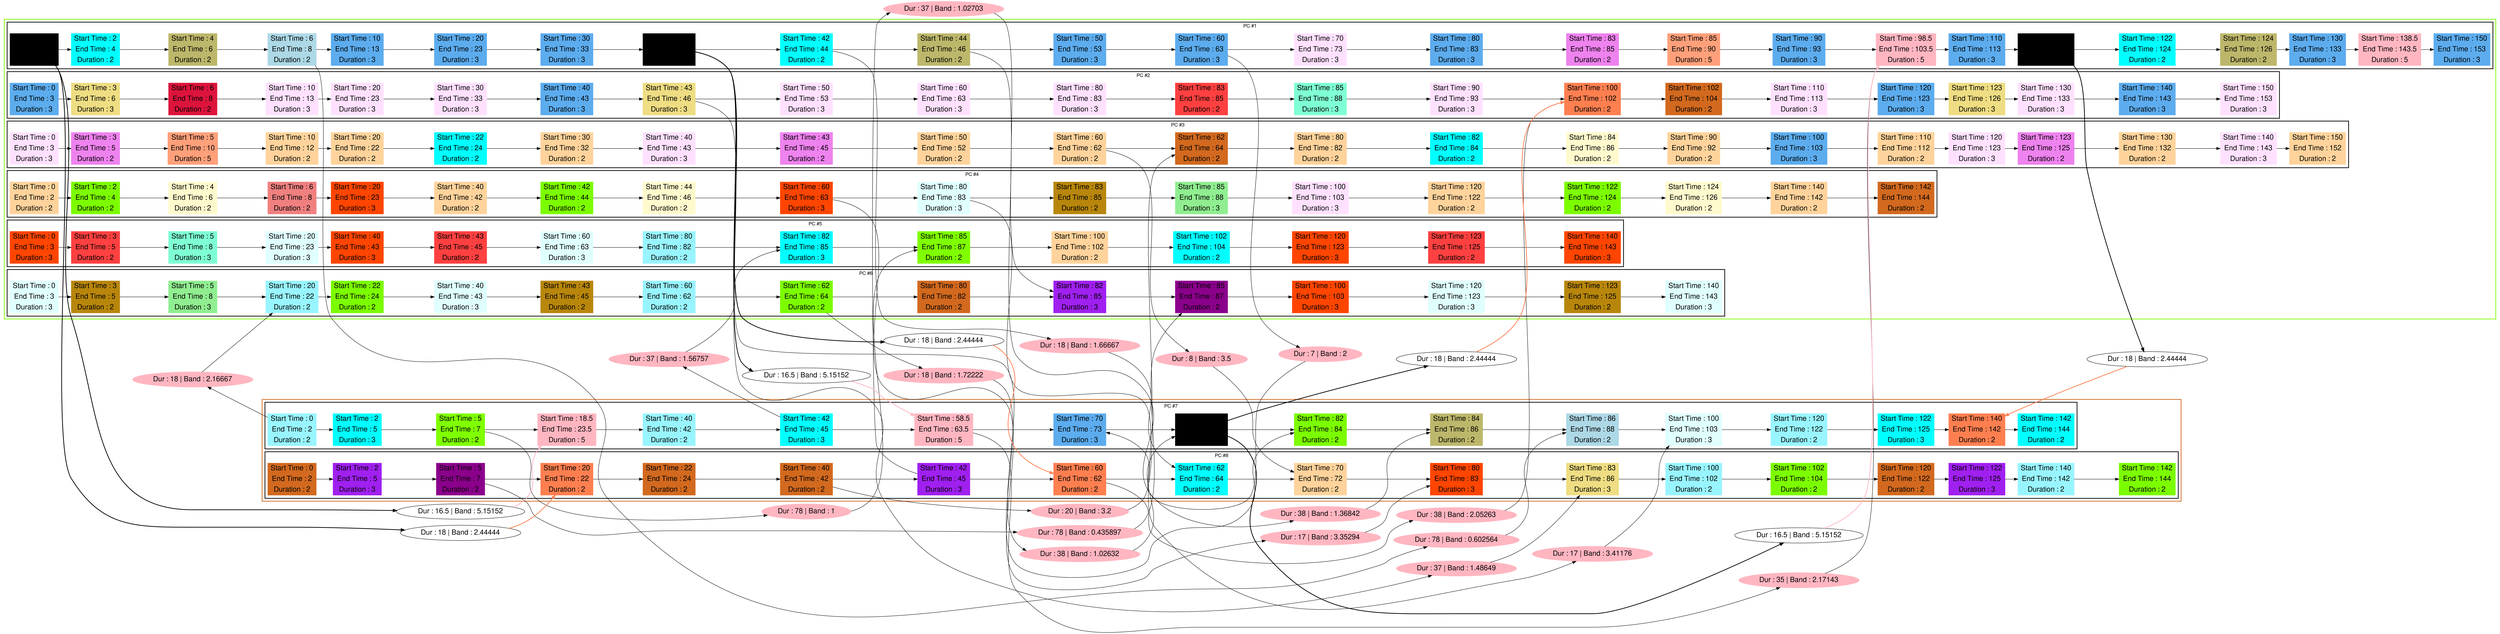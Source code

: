 digraph G {

fontname="Helvetica,Arial,sans-serif"
node [fontname="Helvetica,Arial,sans-serif"]
edge [fontname="Helvetica,Arial,sans-serif"]
graph [rankdir = "LR"];
node [fontsize = "20" shape = "ellipse"];

    subgraph cluster_Mod_0{
        color =chartreuse
        style = bold
        subgraph cluster_0{
           node [style=filled]
           color = black


            "node96" [
               label = "Start Time : 0 | End Time : 2 | Duration : 2"
               shape = "record"
               color = cornflower
            ]

            "node101" [
               label = "Start Time : 2 | End Time : 4 | Duration : 2"
               shape = "record"
               color = cyan
            ]

            "node113" [
               label = "Start Time : 4 | End Time : 6 | Duration : 2"
               shape = "record"
               color = darkkhaki
            ]

            "node131" [
               label = "Start Time : 6 | End Time : 8 | Duration : 2"
               shape = "record"
               color = lightblue
            ]

            "node1" [
               label = "Start Time : 10 | End Time : 13 | Duration : 3"
               shape = "record"
               color = steelblue2
            ]

            "node2" [
               label = "Start Time : 20 | End Time : 23 | Duration : 3"
               shape = "record"
               color = steelblue2
            ]

            "node3" [
               label = "Start Time : 30 | End Time : 33 | Duration : 3"
               shape = "record"
               color = steelblue2
            ]

            "node97" [
               label = "Start Time : 40 | End Time : 42 | Duration : 2"
               shape = "record"
               color = cornflower
            ]

            "node103" [
               label = "Start Time : 42 | End Time : 44 | Duration : 2"
               shape = "record"
               color = cyan
            ]

            "node114" [
               label = "Start Time : 44 | End Time : 46 | Duration : 2"
               shape = "record"
               color = darkkhaki
            ]

            "node5" [
               label = "Start Time : 50 | End Time : 53 | Duration : 3"
               shape = "record"
               color = steelblue2
            ]

            "node6" [
               label = "Start Time : 60 | End Time : 63 | Duration : 3"
               shape = "record"
               color = steelblue2
            ]

            "node41" [
               label = "Start Time : 70 | End Time : 73 | Duration : 3"
               shape = "record"
               color = thistle1
            ]

            "node8" [
               label = "Start Time : 80 | End Time : 83 | Duration : 3"
               shape = "record"
               color = steelblue2
            ]

            "node52" [
               label = "Start Time : 83 | End Time : 85 | Duration : 2"
               shape = "record"
               color = violet
            ]

            "node153" [
               label = "Start Time : 85 | End Time : 90 | Duration : 5"
               shape = "record"
               color = lightsalmon
            ]

            "node9" [
               label = "Start Time : 90 | End Time : 93 | Duration : 3"
               shape = "record"
               color = steelblue2
            ]

            "node150" [
               label = "Start Time : 98.5 | End Time : 103.5 | Duration : 5"
               shape = "record"
               color = lightpink
            ]

            "node11" [
               label = "Start Time : 110 | End Time : 113 | Duration : 3"
               shape = "record"
               color = steelblue2
            ]

            "node99" [
               label = "Start Time : 120 | End Time : 122 | Duration : 2"
               shape = "record"
               color = cornflower
            ]

            "node107" [
               label = "Start Time : 122 | End Time : 124 | Duration : 2"
               shape = "record"
               color = cyan
            ]

            "node116" [
               label = "Start Time : 124 | End Time : 126 | Duration : 2"
               shape = "record"
               color = darkkhaki
            ]

            "node13" [
               label = "Start Time : 130 | End Time : 133 | Duration : 3"
               shape = "record"
               color = steelblue2
            ]

            "node151" [
               label = "Start Time : 138.5 | End Time : 143.5 | Duration : 5"
               shape = "record"
               color = lightpink
            ]

            "node15" [
               label = "Start Time : 150 | End Time : 153 | Duration : 3"
               shape = "record"
               color = steelblue2
            ]

            node96 -> node101 -> node113 -> node131 -> node1 -> node2 -> node3 -> node97 -> node103 -> node114 -> node5 -> node6 -> node41 -> node8 -> node52 -> node153 -> node9 -> node150 -> node11 -> node99 -> node107 -> node116 -> node13 -> node151 -> node15

            label = "PC #1"

        }
        subgraph cluster_1{
           node [style=filled]
           color = black


            "node0" [
               label = "Start Time : 0 | End Time : 3 | Duration : 3"
               shape = "record"
               color = steelblue2
            ]

            "node142" [
               label = "Start Time : 3 | End Time : 6 | Duration : 3"
               shape = "record"
               color = lightgoldenrod
            ]

            "node100" [
               label = "Start Time : 6 | End Time : 8 | Duration : 2"
               shape = "record"
               color = crimson
            ]

            "node35" [
               label = "Start Time : 10 | End Time : 13 | Duration : 3"
               shape = "record"
               color = thistle1
            ]

            "node36" [
               label = "Start Time : 20 | End Time : 23 | Duration : 3"
               shape = "record"
               color = thistle1
            ]

            "node37" [
               label = "Start Time : 30 | End Time : 33 | Duration : 3"
               shape = "record"
               color = thistle1
            ]

            "node4" [
               label = "Start Time : 40 | End Time : 43 | Duration : 3"
               shape = "record"
               color = steelblue2
            ]

            "node143" [
               label = "Start Time : 43 | End Time : 46 | Duration : 3"
               shape = "record"
               color = lightgoldenrod
            ]

            "node39" [
               label = "Start Time : 50 | End Time : 53 | Duration : 3"
               shape = "record"
               color = thistle1
            ]

            "node40" [
               label = "Start Time : 60 | End Time : 63 | Duration : 3"
               shape = "record"
               color = thistle1
            ]

            "node42" [
               label = "Start Time : 80 | End Time : 83 | Duration : 3"
               shape = "record"
               color = thistle1
            ]

            "node56" [
               label = "Start Time : 83 | End Time : 85 | Duration : 2"
               shape = "record"
               color = brown1
            ]

            "node21" [
               label = "Start Time : 85 | End Time : 88 | Duration : 3"
               shape = "record"
               color = aquamarine
            ]

            "node43" [
               label = "Start Time : 90 | End Time : 93 | Duration : 3"
               shape = "record"
               color = thistle1
            ]

            "node94" [
               label = "Start Time : 100 | End Time : 102 | Duration : 2"
               shape = "record"
               color = coral
            ]

            "node89" [
               label = "Start Time : 102 | End Time : 104 | Duration : 2"
               shape = "record"
               color = chocolate
            ]

            "node45" [
               label = "Start Time : 110 | End Time : 113 | Duration : 3"
               shape = "record"
               color = thistle1
            ]

            "node12" [
               label = "Start Time : 120 | End Time : 123 | Duration : 3"
               shape = "record"
               color = steelblue2
            ]

            "node145" [
               label = "Start Time : 123 | End Time : 126 | Duration : 3"
               shape = "record"
               color = lightgoldenrod
            ]

            "node47" [
               label = "Start Time : 130 | End Time : 133 | Duration : 3"
               shape = "record"
               color = thistle1
            ]

            "node14" [
               label = "Start Time : 140 | End Time : 143 | Duration : 3"
               shape = "record"
               color = steelblue2
            ]

            "node49" [
               label = "Start Time : 150 | End Time : 153 | Duration : 3"
               shape = "record"
               color = thistle1
            ]

            node0 -> node142 -> node100 -> node35 -> node36 -> node37 -> node4 -> node143 -> node39 -> node40 -> node42 -> node56 -> node21 -> node43 -> node94 -> node89 -> node45 -> node12 -> node145 -> node47 -> node14 -> node49

            label = "PC #2"

        }
        subgraph cluster_2{
           node [style=filled]
           color = black


            "node34" [
               label = "Start Time : 0 | End Time : 3 | Duration : 3"
               shape = "record"
               color = thistle1
            ]

            "node50" [
               label = "Start Time : 3 | End Time : 5 | Duration : 2"
               shape = "record"
               color = violet
            ]

            "node152" [
               label = "Start Time : 5 | End Time : 10 | Duration : 5"
               shape = "record"
               color = lightsalmon
            ]

            "node59" [
               label = "Start Time : 10 | End Time : 12 | Duration : 2"
               shape = "record"
               color = burlywood1
            ]

            "node60" [
               label = "Start Time : 20 | End Time : 22 | Duration : 2"
               shape = "record"
               color = burlywood1
            ]

            "node102" [
               label = "Start Time : 22 | End Time : 24 | Duration : 2"
               shape = "record"
               color = cyan
            ]

            "node61" [
               label = "Start Time : 30 | End Time : 32 | Duration : 2"
               shape = "record"
               color = burlywood1
            ]

            "node38" [
               label = "Start Time : 40 | End Time : 43 | Duration : 3"
               shape = "record"
               color = thistle1
            ]

            "node51" [
               label = "Start Time : 43 | End Time : 45 | Duration : 2"
               shape = "record"
               color = violet
            ]

            "node63" [
               label = "Start Time : 50 | End Time : 52 | Duration : 2"
               shape = "record"
               color = burlywood1
            ]

            "node64" [
               label = "Start Time : 60 | End Time : 62 | Duration : 2"
               shape = "record"
               color = burlywood1
            ]

            "node87" [
               label = "Start Time : 62 | End Time : 64 | Duration : 2"
               shape = "record"
               color = chocolate
            ]

            "node66" [
               label = "Start Time : 80 | End Time : 82 | Duration : 2"
               shape = "record"
               color = burlywood1
            ]

            "node105" [
               label = "Start Time : 82 | End Time : 84 | Duration : 2"
               shape = "record"
               color = cyan
            ]

            "node129" [
               label = "Start Time : 84 | End Time : 86 | Duration : 2"
               shape = "record"
               color = lemonchiffon
            ]

            "node67" [
               label = "Start Time : 90 | End Time : 92 | Duration : 2"
               shape = "record"
               color = burlywood1
            ]

            "node10" [
               label = "Start Time : 100 | End Time : 103 | Duration : 3"
               shape = "record"
               color = steelblue2
            ]

            "node69" [
               label = "Start Time : 110 | End Time : 112 | Duration : 2"
               shape = "record"
               color = burlywood1
            ]

            "node46" [
               label = "Start Time : 120 | End Time : 123 | Duration : 3"
               shape = "record"
               color = thistle1
            ]

            "node53" [
               label = "Start Time : 123 | End Time : 125 | Duration : 2"
               shape = "record"
               color = violet
            ]

            "node71" [
               label = "Start Time : 130 | End Time : 132 | Duration : 2"
               shape = "record"
               color = burlywood1
            ]

            "node48" [
               label = "Start Time : 140 | End Time : 143 | Duration : 3"
               shape = "record"
               color = thistle1
            ]

            "node73" [
               label = "Start Time : 150 | End Time : 152 | Duration : 2"
               shape = "record"
               color = burlywood1
            ]

            node34 -> node50 -> node152 -> node59 -> node60 -> node102 -> node61 -> node38 -> node51 -> node63 -> node64 -> node87 -> node66 -> node105 -> node129 -> node67 -> node10 -> node69 -> node46 -> node53 -> node71 -> node48 -> node73

            label = "PC #3"

        }
        subgraph cluster_3{
           node [style=filled]
           color = black


            "node58" [
               label = "Start Time : 0 | End Time : 2 | Duration : 2"
               shape = "record"
               color = burlywood1
            ]

            "node119" [
               label = "Start Time : 2 | End Time : 4 | Duration : 2"
               shape = "record"
               color = lawngreen
            ]

            "node127" [
               label = "Start Time : 4 | End Time : 6 | Duration : 2"
               shape = "record"
               color = lemonchiffon
            ]

            "node133" [
               label = "Start Time : 6 | End Time : 8 | Duration : 2"
               shape = "record"
               color = lightcoral
            ]

            "node23" [
               label = "Start Time : 20 | End Time : 23 | Duration : 3"
               shape = "record"
               color = orangered1
            ]

            "node62" [
               label = "Start Time : 40 | End Time : 42 | Duration : 2"
               shape = "record"
               color = burlywood1
            ]

            "node121" [
               label = "Start Time : 42 | End Time : 44 | Duration : 2"
               shape = "record"
               color = lawngreen
            ]

            "node128" [
               label = "Start Time : 44 | End Time : 46 | Duration : 2"
               shape = "record"
               color = lemonchiffon
            ]

            "node25" [
               label = "Start Time : 60 | End Time : 63 | Duration : 3"
               shape = "record"
               color = orangered1
            ]

            "node138" [
               label = "Start Time : 80 | End Time : 83 | Duration : 3"
               shape = "record"
               color = lightcyan
            ]

            "node111" [
               label = "Start Time : 83 | End Time : 85 | Duration : 2"
               shape = "record"
               color = darkgoldenrod
            ]

            "node147" [
               label = "Start Time : 85 | End Time : 88 | Duration : 3"
               shape = "record"
               color = lightgreen
            ]

            "node44" [
               label = "Start Time : 100 | End Time : 103 | Duration : 3"
               shape = "record"
               color = thistle1
            ]

            "node70" [
               label = "Start Time : 120 | End Time : 122 | Duration : 2"
               shape = "record"
               color = burlywood1
            ]

            "node125" [
               label = "Start Time : 122 | End Time : 124 | Duration : 2"
               shape = "record"
               color = lawngreen
            ]

            "node130" [
               label = "Start Time : 124 | End Time : 126 | Duration : 2"
               shape = "record"
               color = lemonchiffon
            ]

            "node72" [
               label = "Start Time : 140 | End Time : 142 | Duration : 2"
               shape = "record"
               color = burlywood1
            ]

            "node91" [
               label = "Start Time : 142 | End Time : 144 | Duration : 2"
               shape = "record"
               color = chocolate
            ]

            node58 -> node119 -> node127 -> node133 -> node23 -> node62 -> node121 -> node128 -> node25 -> node138 -> node111 -> node147 -> node44 -> node70 -> node125 -> node130 -> node72 -> node91

            label = "PC #4"

        }
        subgraph cluster_4{
           node [style=filled]
           color = black


            "node22" [
               label = "Start Time : 0 | End Time : 3 | Duration : 3"
               shape = "record"
               color = orangered1
            ]

            "node54" [
               label = "Start Time : 3 | End Time : 5 | Duration : 2"
               shape = "record"
               color = brown1
            ]

            "node20" [
               label = "Start Time : 5 | End Time : 8 | Duration : 3"
               shape = "record"
               color = aquamarine
            ]

            "node135" [
               label = "Start Time : 20 | End Time : 23 | Duration : 3"
               shape = "record"
               color = lightcyan
            ]

            "node24" [
               label = "Start Time : 40 | End Time : 43 | Duration : 3"
               shape = "record"
               color = orangered1
            ]

            "node55" [
               label = "Start Time : 43 | End Time : 45 | Duration : 2"
               shape = "record"
               color = brown1
            ]

            "node137" [
               label = "Start Time : 60 | End Time : 63 | Duration : 3"
               shape = "record"
               color = lightcyan
            ]

            "node78" [
               label = "Start Time : 80 | End Time : 82 | Duration : 2"
               shape = "record"
               color = cadetblue1
            ]

            "node18" [
               label = "Start Time : 82 | End Time : 85 | Duration : 3"
               shape = "record"
               color = aqua
            ]

            "node83" [
               label = "Start Time : 85 | End Time : 87 | Duration : 2"
               shape = "record"
               color = chartreuse
            ]

            "node68" [
               label = "Start Time : 100 | End Time : 102 | Duration : 2"
               shape = "record"
               color = burlywood1
            ]

            "node106" [
               label = "Start Time : 102 | End Time : 104 | Duration : 2"
               shape = "record"
               color = cyan
            ]

            "node28" [
               label = "Start Time : 120 | End Time : 123 | Duration : 3"
               shape = "record"
               color = orangered1
            ]

            "node57" [
               label = "Start Time : 123 | End Time : 125 | Duration : 2"
               shape = "record"
               color = brown1
            ]

            "node29" [
               label = "Start Time : 140 | End Time : 143 | Duration : 3"
               shape = "record"
               color = orangered1
            ]

            node22 -> node54 -> node20 -> node135 -> node24 -> node55 -> node137 -> node78 -> node18 -> node83 -> node68 -> node106 -> node28 -> node57 -> node29

            label = "PC #5"

        }
        subgraph cluster_5{
           node [style=filled]
           color = black


            "node134" [
               label = "Start Time : 0 | End Time : 3 | Duration : 3"
               shape = "record"
               color = lightcyan
            ]

            "node109" [
               label = "Start Time : 3 | End Time : 5 | Duration : 2"
               shape = "record"
               color = darkgoldenrod
            ]

            "node146" [
               label = "Start Time : 5 | End Time : 8 | Duration : 3"
               shape = "record"
               color = lightgreen
            ]

            "node75" [
               label = "Start Time : 20 | End Time : 22 | Duration : 2"
               shape = "record"
               color = cadetblue1
            ]

            "node120" [
               label = "Start Time : 22 | End Time : 24 | Duration : 2"
               shape = "record"
               color = lawngreen
            ]

            "node136" [
               label = "Start Time : 40 | End Time : 43 | Duration : 3"
               shape = "record"
               color = lightcyan
            ]

            "node110" [
               label = "Start Time : 43 | End Time : 45 | Duration : 2"
               shape = "record"
               color = darkgoldenrod
            ]

            "node77" [
               label = "Start Time : 60 | End Time : 62 | Duration : 2"
               shape = "record"
               color = cadetblue1
            ]

            "node122" [
               label = "Start Time : 62 | End Time : 64 | Duration : 2"
               shape = "record"
               color = lawngreen
            ]

            "node88" [
               label = "Start Time : 80 | End Time : 82 | Duration : 2"
               shape = "record"
               color = chocolate
            ]

            "node32" [
               label = "Start Time : 82 | End Time : 85 | Duration : 3"
               shape = "record"
               color = x11purple
            ]

            "node118" [
               label = "Start Time : 85 | End Time : 87 | Duration : 2"
               shape = "record"
               color = darkmagenta
            ]

            "node27" [
               label = "Start Time : 100 | End Time : 103 | Duration : 3"
               shape = "record"
               color = orangered1
            ]

            "node140" [
               label = "Start Time : 120 | End Time : 123 | Duration : 3"
               shape = "record"
               color = lightcyan
            ]

            "node112" [
               label = "Start Time : 123 | End Time : 125 | Duration : 2"
               shape = "record"
               color = darkgoldenrod
            ]

            "node141" [
               label = "Start Time : 140 | End Time : 143 | Duration : 3"
               shape = "record"
               color = lightcyan
            ]

            node134 -> node109 -> node146 -> node75 -> node120 -> node136 -> node110 -> node77 -> node122 -> node88 -> node32 -> node118 -> node27 -> node140 -> node112 -> node141

            label = "PC #6"

        }
    }
    subgraph cluster_Mod_6{
        color =chocolate
        style = bold
        subgraph cluster_6{
           node [style=filled]
           color = black


            "node74" [
               label = "Start Time : 0 | End Time : 2 | Duration : 2"
               shape = "record"
               color = cadetblue1
            ]

            "node16" [
               label = "Start Time : 2 | End Time : 5 | Duration : 3"
               shape = "record"
               color = aqua
            ]

            "node82" [
               label = "Start Time : 5 | End Time : 7 | Duration : 2"
               shape = "record"
               color = chartreuse
            ]

            "node148" [
               label = "Start Time : 18.5 | End Time : 23.5 | Duration : 5"
               shape = "record"
               color = lightpink
            ]

            "node76" [
               label = "Start Time : 40 | End Time : 42 | Duration : 2"
               shape = "record"
               color = cadetblue1
            ]

            "node17" [
               label = "Start Time : 42 | End Time : 45 | Duration : 3"
               shape = "record"
               color = aqua
            ]

            "node149" [
               label = "Start Time : 58.5 | End Time : 63.5 | Duration : 5"
               shape = "record"
               color = lightpink
            ]

            "node7" [
               label = "Start Time : 70 | End Time : 73 | Duration : 3"
               shape = "record"
               color = steelblue2
            ]

            "node98" [
               label = "Start Time : 80 | End Time : 82 | Duration : 2"
               shape = "record"
               color = cornflower
            ]

            "node123" [
               label = "Start Time : 82 | End Time : 84 | Duration : 2"
               shape = "record"
               color = lawngreen
            ]

            "node115" [
               label = "Start Time : 84 | End Time : 86 | Duration : 2"
               shape = "record"
               color = darkkhaki
            ]

            "node132" [
               label = "Start Time : 86 | End Time : 88 | Duration : 2"
               shape = "record"
               color = lightblue
            ]

            "node139" [
               label = "Start Time : 100 | End Time : 103 | Duration : 3"
               shape = "record"
               color = lightcyan
            ]

            "node80" [
               label = "Start Time : 120 | End Time : 122 | Duration : 2"
               shape = "record"
               color = cadetblue1
            ]

            "node19" [
               label = "Start Time : 122 | End Time : 125 | Duration : 3"
               shape = "record"
               color = aqua
            ]

            "node95" [
               label = "Start Time : 140 | End Time : 142 | Duration : 2"
               shape = "record"
               color = coral
            ]

            "node108" [
               label = "Start Time : 142 | End Time : 144 | Duration : 2"
               shape = "record"
               color = cyan
            ]

            node74 -> node16 -> node82 -> node148 -> node76 -> node17 -> node149 -> node7 -> node98 -> node123 -> node115 -> node132 -> node139 -> node80 -> node19 -> node95 -> node108

            label = "PC #7"

        }
        subgraph cluster_7{
           node [style=filled]
           color = black


            "node84" [
               label = "Start Time : 0 | End Time : 2 | Duration : 2"
               shape = "record"
               color = chocolate
            ]

            "node30" [
               label = "Start Time : 2 | End Time : 5 | Duration : 3"
               shape = "record"
               color = x11purple
            ]

            "node117" [
               label = "Start Time : 5 | End Time : 7 | Duration : 2"
               shape = "record"
               color = darkmagenta
            ]

            "node92" [
               label = "Start Time : 20 | End Time : 22 | Duration : 2"
               shape = "record"
               color = coral
            ]

            "node85" [
               label = "Start Time : 22 | End Time : 24 | Duration : 2"
               shape = "record"
               color = chocolate
            ]

            "node86" [
               label = "Start Time : 40 | End Time : 42 | Duration : 2"
               shape = "record"
               color = chocolate
            ]

            "node31" [
               label = "Start Time : 42 | End Time : 45 | Duration : 3"
               shape = "record"
               color = x11purple
            ]

            "node93" [
               label = "Start Time : 60 | End Time : 62 | Duration : 2"
               shape = "record"
               color = coral
            ]

            "node104" [
               label = "Start Time : 62 | End Time : 64 | Duration : 2"
               shape = "record"
               color = cyan
            ]

            "node65" [
               label = "Start Time : 70 | End Time : 72 | Duration : 2"
               shape = "record"
               color = burlywood1
            ]

            "node26" [
               label = "Start Time : 80 | End Time : 83 | Duration : 3"
               shape = "record"
               color = orangered1
            ]

            "node144" [
               label = "Start Time : 83 | End Time : 86 | Duration : 3"
               shape = "record"
               color = lightgoldenrod
            ]

            "node79" [
               label = "Start Time : 100 | End Time : 102 | Duration : 2"
               shape = "record"
               color = cadetblue1
            ]

            "node124" [
               label = "Start Time : 102 | End Time : 104 | Duration : 2"
               shape = "record"
               color = lawngreen
            ]

            "node90" [
               label = "Start Time : 120 | End Time : 122 | Duration : 2"
               shape = "record"
               color = chocolate
            ]

            "node33" [
               label = "Start Time : 122 | End Time : 125 | Duration : 3"
               shape = "record"
               color = x11purple
            ]

            "node81" [
               label = "Start Time : 140 | End Time : 142 | Duration : 2"
               shape = "record"
               color = cadetblue1
            ]

            "node126" [
               label = "Start Time : 142 | End Time : 144 | Duration : 2"
               shape = "record"
               color = lawngreen
            ]

            node84 -> node30 -> node117 -> node92 -> node85 -> node86 -> node31 -> node93 -> node104 -> node65 -> node26 -> node144 -> node79 -> node124 -> node90 -> node33 -> node81 -> node126

            label = "PC #8"

        }
    }
    "contextMessage0" [
       label = "Dur : 18 | Band : 2.16667"
       shape = "ellipse"       color = lightpink
       style = filled   ]
    "contextMessage1" [
       label = "Dur : 20 | Band : 3.2"
       shape = "ellipse"       color = lightpink
       style = filled   ]
    "contextMessage2" [
       label = "Dur : 18 | Band : 1.66667"
       shape = "ellipse"       color = lightpink
       style = filled   ]
    "contextMessage3" [
       label = "Dur : 7 | Band : 2"
       shape = "ellipse"       color = lightpink
       style = filled   ]
    "contextMessage4" [
       label = "Dur : 8 | Band : 3.5"
       shape = "ellipse"       color = lightpink
       style = filled   ]
    "contextMessage5" [
       label = "Dur : 38 | Band : 1.02632"
       shape = "ellipse"       color = lightpink
       style = filled   ]
    "contextMessage6" [
       label = "Dur : 17 | Band : 3.35294"
       shape = "ellipse"       color = lightpink
       style = filled   ]
    "contextMessage7" [
       label = "Dur : 18 | Band : 1.72222"
       shape = "ellipse"       color = lightpink
       style = filled   ]
    "contextMessage8" [
       label = "Dur : 37 | Band : 1.56757"
       shape = "ellipse"       color = lightpink
       style = filled   ]
    "contextMessage9" [
       label = "Dur : 37 | Band : 1.02703"
       shape = "ellipse"       color = lightpink
       style = filled   ]
    "contextMessage10" [
       label = "Dur : 37 | Band : 1.48649"
       shape = "ellipse"       color = lightpink
       style = filled   ]
    "contextMessage11" [
       label = "Dur : 38 | Band : 1.36842"
       shape = "ellipse"       color = lightpink
       style = filled   ]
    "contextMessage12" [
       label = "Dur : 78 | Band : 1"
       shape = "ellipse"       color = lightpink
       style = filled   ]
    "contextMessage13" [
       label = "Dur : 78 | Band : 0.435897"
       shape = "ellipse"       color = lightpink
       style = filled   ]
    "contextMessage14" [
       label = "Dur : 78 | Band : 0.602564"
       shape = "ellipse"       color = lightpink
       style = filled   ]
    "contextMessage15" [
       label = "Dur : 35 | Band : 2.17143"
       shape = "ellipse"       color = lightpink
       style = filled   ]
    "contextMessage16" [
       label = "Dur : 38 | Band : 2.05263"
       shape = "ellipse"       color = lightpink
       style = filled   ]
    "contextMessage17" [
       label = "Dur : 17 | Band : 3.41176"
       shape = "ellipse"       color = lightpink
       style = filled   ]

    node74 -> contextMessage0 -> node75
    node86 -> contextMessage1 -> node87
    node103 -> contextMessage2 -> node104
    node6 -> contextMessage3 -> node7
    node64 -> contextMessage4 -> node65
    node97 -> contextMessage5 -> node98
    node25 -> contextMessage6 -> node26
    node122 -> contextMessage7 -> node123
    node17 -> contextMessage8 -> node18
    node31 -> contextMessage9 -> node32
    node143 -> contextMessage10 -> node144
    node114 -> contextMessage11 -> node115
    node82 -> contextMessage12 -> node83
    node117 -> contextMessage13 -> node118
    node131 -> contextMessage14 -> node132
    node149 -> contextMessage15 -> node150
    node93 -> contextMessage16 -> node94
    node138 -> contextMessage17 -> node139

    "message0" [
       label = "Dur : 18 | Band : 2.44444"
       shape = "ellipse"   ]
    "message1" [
       label = "Dur : 16.5 | Band : 5.15152"
       shape = "ellipse"   ]
    "message2" [
       label = "Dur : 18 | Band : 2.44444"
       shape = "ellipse"   ]
    "message3" [
       label = "Dur : 16.5 | Band : 5.15152"
       shape = "ellipse"   ]
    "message4" [
       label = "Dur : 18 | Band : 2.44444"
       shape = "ellipse"   ]
    "message5" [
       label = "Dur : 18 | Band : 2.44444"
       shape = "ellipse"   ]
    "message6" [
       label = "Dur : 16.5 | Band : 5.15152"
       shape = "ellipse"   ]

    node96 -> message0 [color =cornflower style = bold]
    message0 -> node92 [color =coral style = bold]
    node96 -> message1 [color =cornflower style = bold]
    message1 -> node148 [color =lightpink style = bold]
    node97 -> message2 [color =cornflower style = bold]
    message2 -> node93 [color =coral style = bold]
    node97 -> message3 [color =cornflower style = bold]
    message3 -> node149 [color =lightpink style = bold]
    node99 -> message4 [color =cornflower style = bold]
    message4 -> node95 [color =coral style = bold]
    node98 -> message5 [color =cornflower style = bold]
    message5 -> node94 [color =coral style = bold]
    node98 -> message6 [color =cornflower style = bold]
    message6 -> node150 [color =lightpink style = bold]

}

